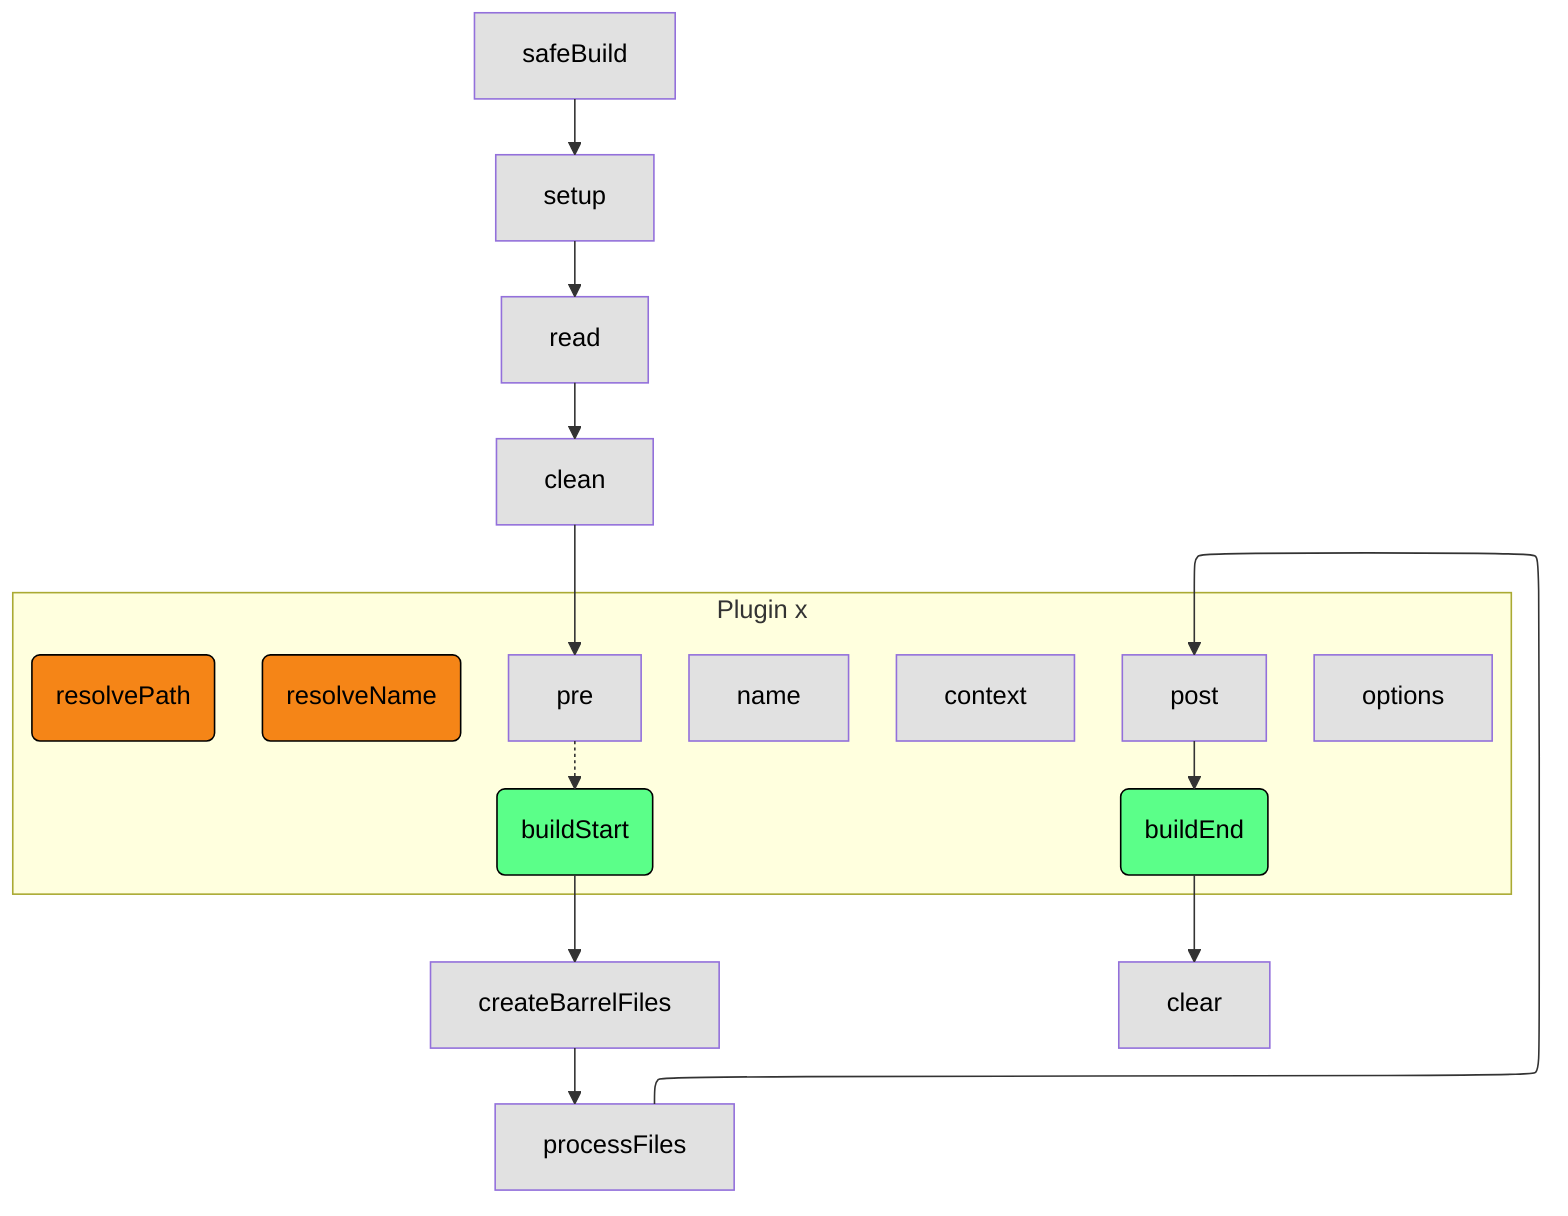 ---
config:
  layout: elk
---
flowchart
  classDef default fill:#e1e1e1, color:#000;
  classDef hookFirst fill:#ff6565,stroke:#000;
  classDef hookForPlugin fill:#f58517,stroke:#000;
  classDef hookParallel fill:#5bff89,stroke:#000;
  classDef hookSeq fill:#ffee55,stroke:#f00;

  buildEnd("buildEnd"):::hookParallel
  click buildEnd "#buildend" _parent

  buildStart("buildStart"):::hookParallel
  click buildStart "#buildstart" _parent

  resolvePath("resolvePath"):::hookForPlugin
  click resolvePath "#resolvePath" _parent

  resolveName("resolveName"):::hookForPlugin
  click resolveName "#resolveName" _parent

  safeBuild
--> setup
--> read
--> clean
--> pre

buildStart
--> createBarrelFiles
--> processFiles
--> post
--> buildEnd
--> clear

subgraph plugin[ Plugin x ]
pre
.-> buildStart

name
options
pre
post
context
resolvePath
resolveName
buildEnd
buildStart
end